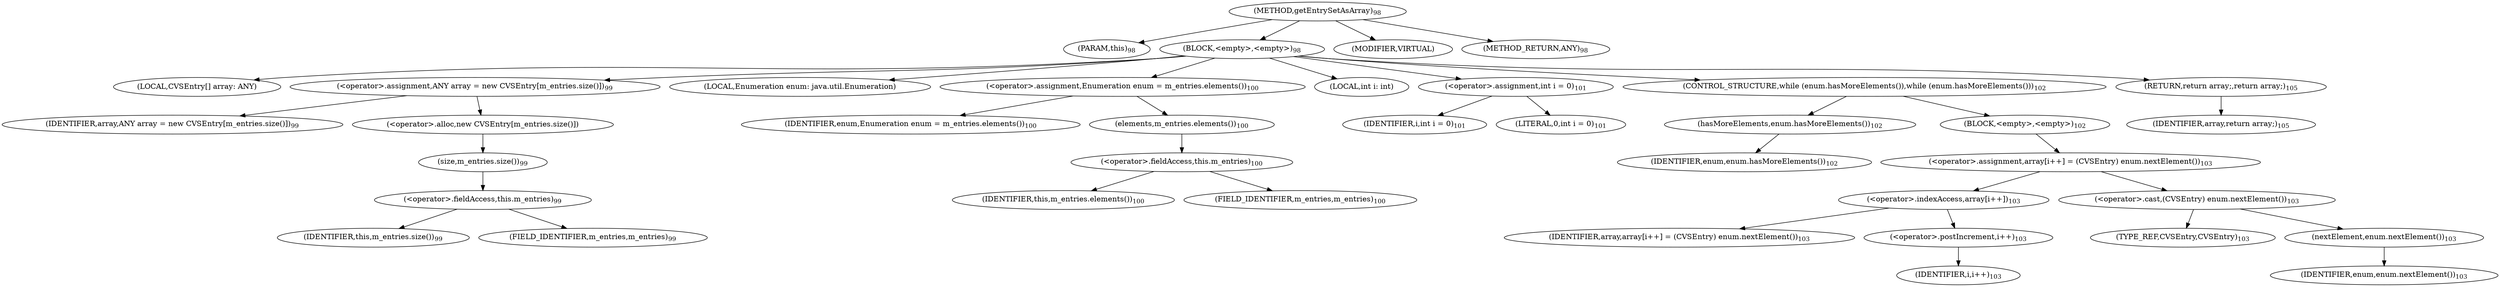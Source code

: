 digraph "getEntrySetAsArray" {  
"75" [label = <(METHOD,getEntrySetAsArray)<SUB>98</SUB>> ]
"76" [label = <(PARAM,this)<SUB>98</SUB>> ]
"77" [label = <(BLOCK,&lt;empty&gt;,&lt;empty&gt;)<SUB>98</SUB>> ]
"78" [label = <(LOCAL,CVSEntry[] array: ANY)> ]
"79" [label = <(&lt;operator&gt;.assignment,ANY array = new CVSEntry[m_entries.size()])<SUB>99</SUB>> ]
"80" [label = <(IDENTIFIER,array,ANY array = new CVSEntry[m_entries.size()])<SUB>99</SUB>> ]
"81" [label = <(&lt;operator&gt;.alloc,new CVSEntry[m_entries.size()])> ]
"82" [label = <(size,m_entries.size())<SUB>99</SUB>> ]
"83" [label = <(&lt;operator&gt;.fieldAccess,this.m_entries)<SUB>99</SUB>> ]
"84" [label = <(IDENTIFIER,this,m_entries.size())<SUB>99</SUB>> ]
"85" [label = <(FIELD_IDENTIFIER,m_entries,m_entries)<SUB>99</SUB>> ]
"86" [label = <(LOCAL,Enumeration enum: java.util.Enumeration)> ]
"87" [label = <(&lt;operator&gt;.assignment,Enumeration enum = m_entries.elements())<SUB>100</SUB>> ]
"88" [label = <(IDENTIFIER,enum,Enumeration enum = m_entries.elements())<SUB>100</SUB>> ]
"89" [label = <(elements,m_entries.elements())<SUB>100</SUB>> ]
"90" [label = <(&lt;operator&gt;.fieldAccess,this.m_entries)<SUB>100</SUB>> ]
"91" [label = <(IDENTIFIER,this,m_entries.elements())<SUB>100</SUB>> ]
"92" [label = <(FIELD_IDENTIFIER,m_entries,m_entries)<SUB>100</SUB>> ]
"93" [label = <(LOCAL,int i: int)> ]
"94" [label = <(&lt;operator&gt;.assignment,int i = 0)<SUB>101</SUB>> ]
"95" [label = <(IDENTIFIER,i,int i = 0)<SUB>101</SUB>> ]
"96" [label = <(LITERAL,0,int i = 0)<SUB>101</SUB>> ]
"97" [label = <(CONTROL_STRUCTURE,while (enum.hasMoreElements()),while (enum.hasMoreElements()))<SUB>102</SUB>> ]
"98" [label = <(hasMoreElements,enum.hasMoreElements())<SUB>102</SUB>> ]
"99" [label = <(IDENTIFIER,enum,enum.hasMoreElements())<SUB>102</SUB>> ]
"100" [label = <(BLOCK,&lt;empty&gt;,&lt;empty&gt;)<SUB>102</SUB>> ]
"101" [label = <(&lt;operator&gt;.assignment,array[i++] = (CVSEntry) enum.nextElement())<SUB>103</SUB>> ]
"102" [label = <(&lt;operator&gt;.indexAccess,array[i++])<SUB>103</SUB>> ]
"103" [label = <(IDENTIFIER,array,array[i++] = (CVSEntry) enum.nextElement())<SUB>103</SUB>> ]
"104" [label = <(&lt;operator&gt;.postIncrement,i++)<SUB>103</SUB>> ]
"105" [label = <(IDENTIFIER,i,i++)<SUB>103</SUB>> ]
"106" [label = <(&lt;operator&gt;.cast,(CVSEntry) enum.nextElement())<SUB>103</SUB>> ]
"107" [label = <(TYPE_REF,CVSEntry,CVSEntry)<SUB>103</SUB>> ]
"108" [label = <(nextElement,enum.nextElement())<SUB>103</SUB>> ]
"109" [label = <(IDENTIFIER,enum,enum.nextElement())<SUB>103</SUB>> ]
"110" [label = <(RETURN,return array;,return array;)<SUB>105</SUB>> ]
"111" [label = <(IDENTIFIER,array,return array;)<SUB>105</SUB>> ]
"112" [label = <(MODIFIER,VIRTUAL)> ]
"113" [label = <(METHOD_RETURN,ANY)<SUB>98</SUB>> ]
  "75" -> "76" 
  "75" -> "77" 
  "75" -> "112" 
  "75" -> "113" 
  "77" -> "78" 
  "77" -> "79" 
  "77" -> "86" 
  "77" -> "87" 
  "77" -> "93" 
  "77" -> "94" 
  "77" -> "97" 
  "77" -> "110" 
  "79" -> "80" 
  "79" -> "81" 
  "81" -> "82" 
  "82" -> "83" 
  "83" -> "84" 
  "83" -> "85" 
  "87" -> "88" 
  "87" -> "89" 
  "89" -> "90" 
  "90" -> "91" 
  "90" -> "92" 
  "94" -> "95" 
  "94" -> "96" 
  "97" -> "98" 
  "97" -> "100" 
  "98" -> "99" 
  "100" -> "101" 
  "101" -> "102" 
  "101" -> "106" 
  "102" -> "103" 
  "102" -> "104" 
  "104" -> "105" 
  "106" -> "107" 
  "106" -> "108" 
  "108" -> "109" 
  "110" -> "111" 
}
